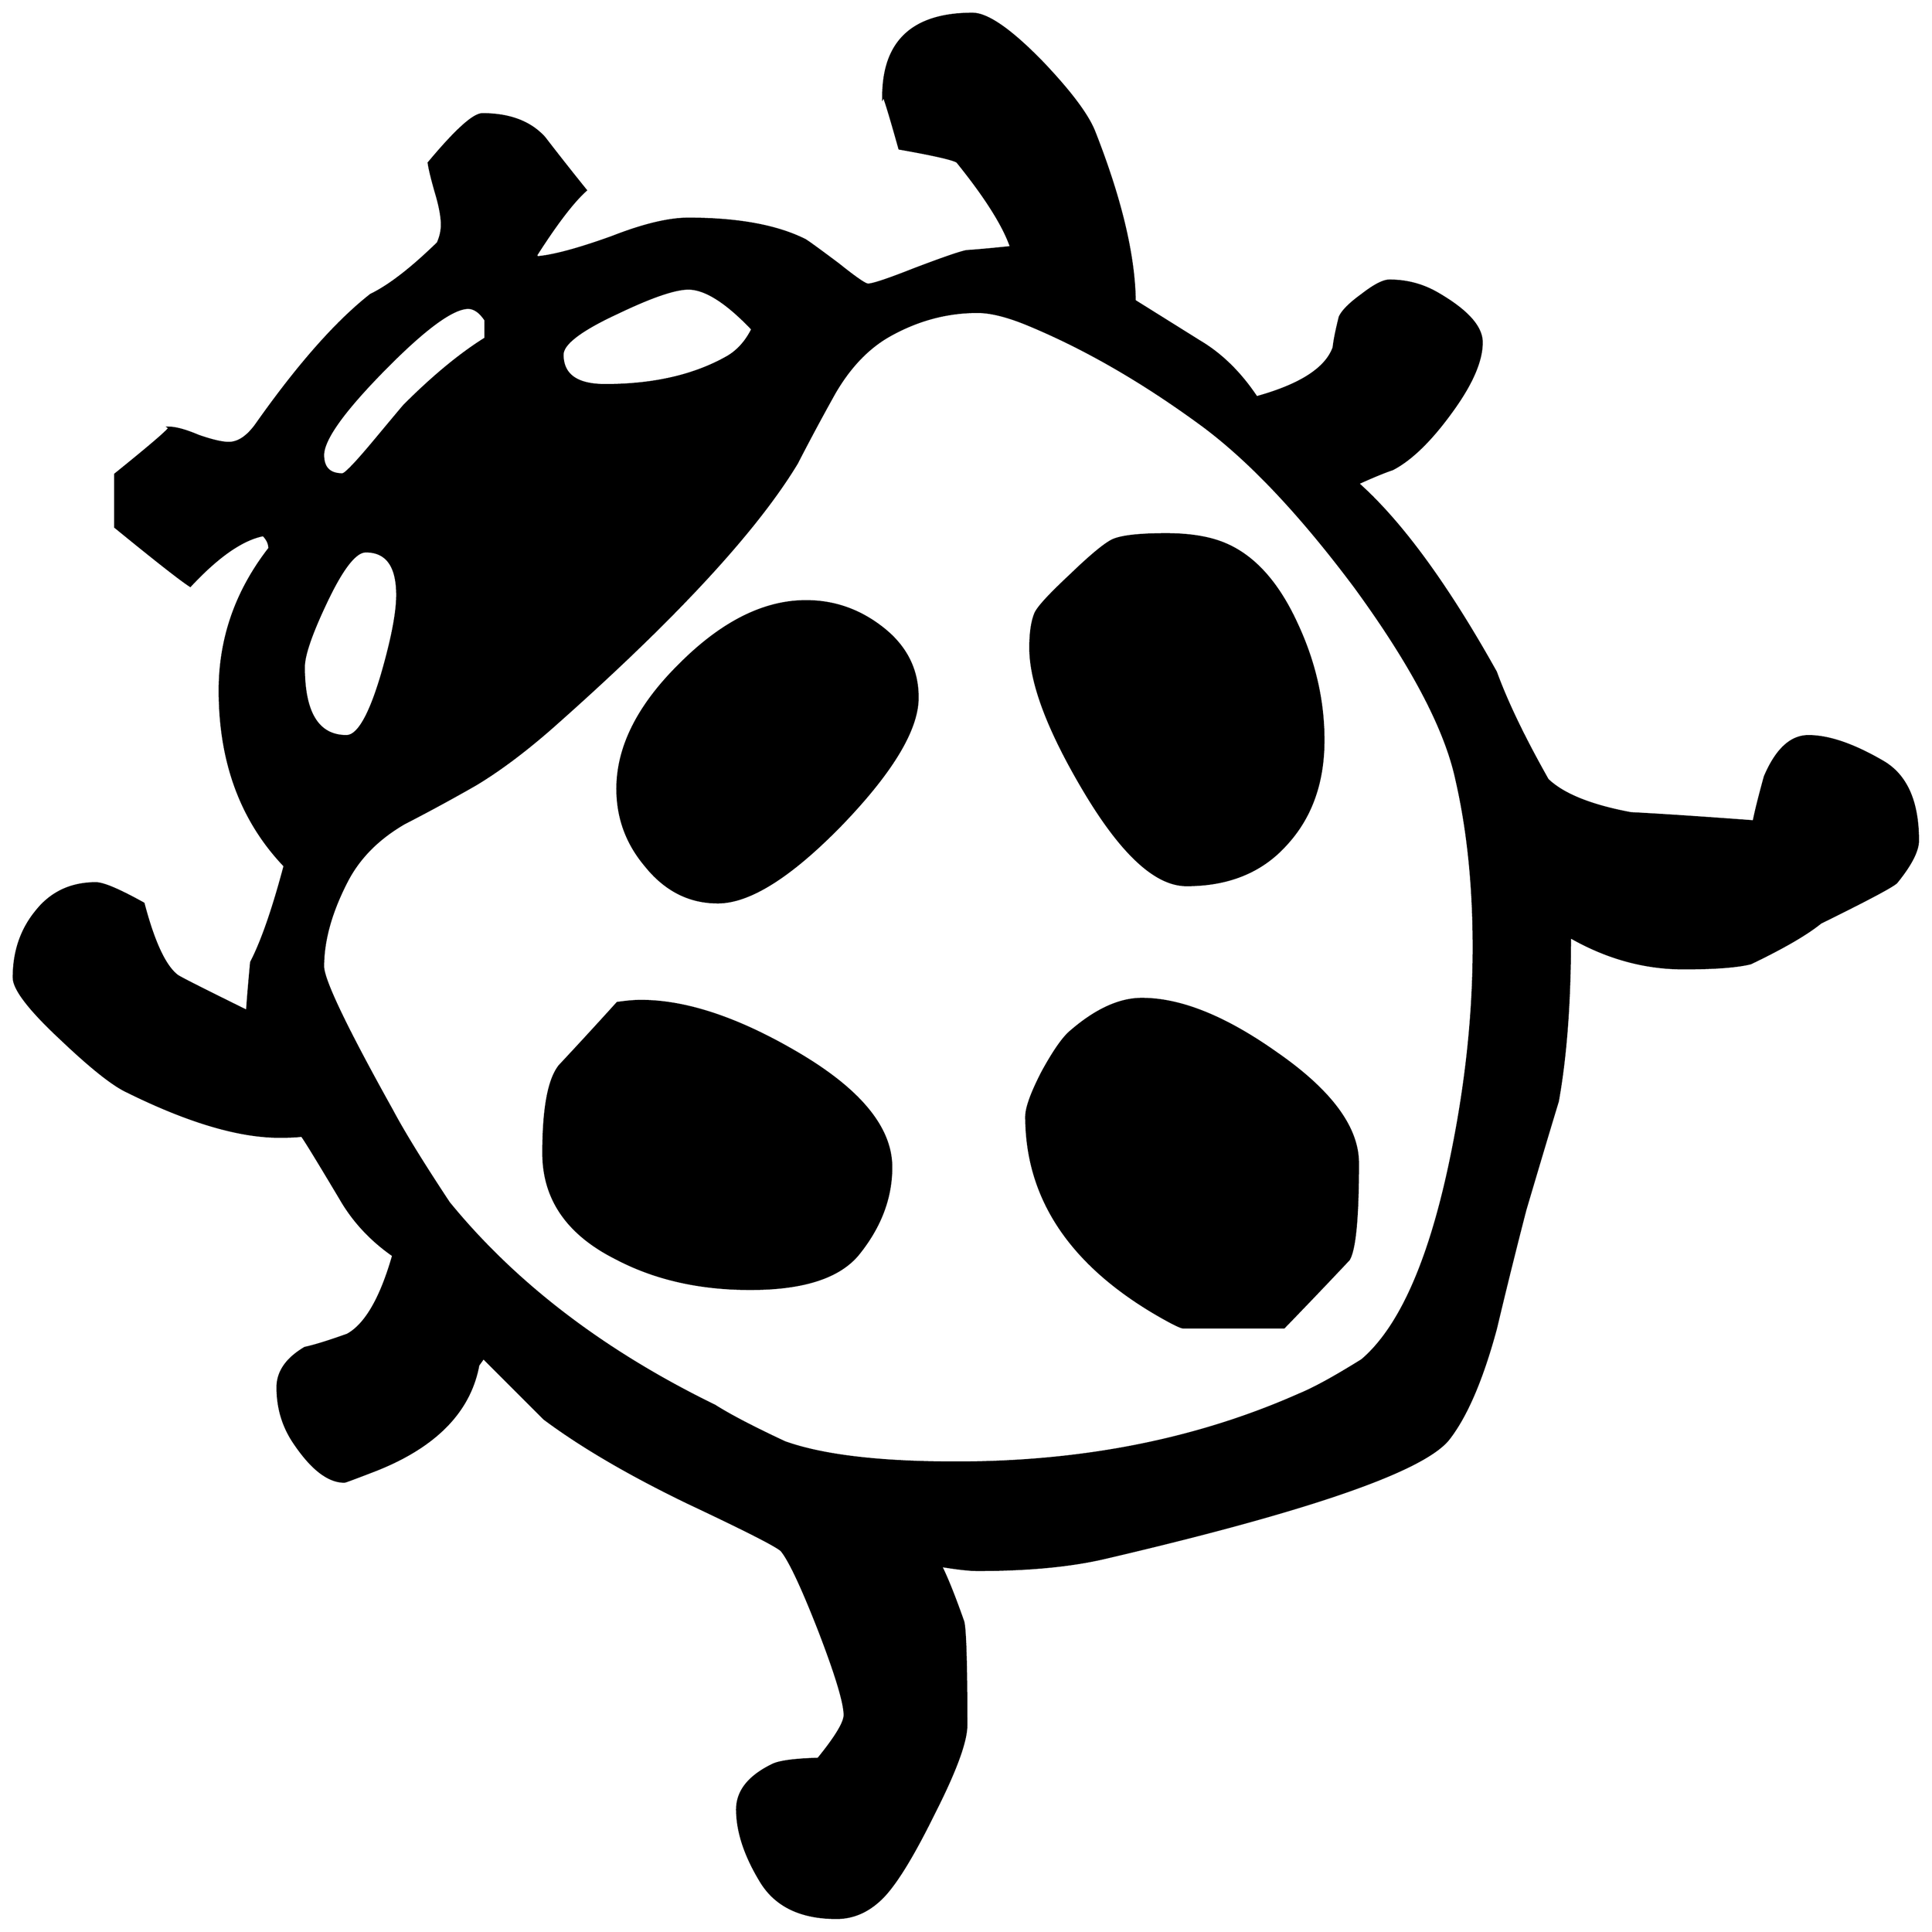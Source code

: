 


\begin{tikzpicture}[y=0.80pt, x=0.80pt, yscale=-1.0, xscale=1.0, inner sep=0pt, outer sep=0pt]
\begin{scope}[shift={(100.0,1738.0)},nonzero rule]
  \path[draw=.,fill=.,line width=1.600pt] (1959.0,-738.0) ..
    controls (1959.0,-728.0) and (1952.0,-714.333) ..
    (1938.0,-697.0) .. controls (1935.333,-693.667) and
    (1910.333,-680.333) .. (1863.0,-657.0) .. controls
    (1849.0,-645.667) and (1826.0,-632.333) .. (1794.0,-617.0) ..
    controls (1780.667,-613.667) and (1758.667,-612.0) ..
    (1728.0,-612.0) .. controls (1689.333,-612.0) and
    (1652.0,-622.333) .. (1616.0,-643.0) .. controls
    (1616.0,-579.667) and (1612.0,-525.667) .. (1604.0,-481.0) ..
    controls (1596.667,-457.0) and (1586.0,-421.333) ..
    (1572.0,-374.0) .. controls (1562.0,-335.333) and
    (1552.333,-296.333) .. (1543.0,-257.0) .. controls
    (1529.667,-207.667) and (1514.333,-171.667) .. (1497.0,-149.0) ..
    controls (1473.667,-117.667) and (1360.667,-78.333) ..
    (1158.0,-31.0) .. controls (1124.0,-23.0) and (1082.0,-19.0)
    .. (1032.0,-19.0) .. controls (1024.0,-19.0) and
    (1012.0,-20.333) .. (996.0,-23.0) .. controls (1002.0,-11.0)
    and (1009.333,7.333) .. (1018.0,32.0) .. controls (1020.0,40.0)
    and (1021.0,74.0) .. (1021.0,134.0) .. controls
    (1021.0,150.0) and (1010.333,179.0) .. (989.0,221.0) ..
    controls (968.333,263.0) and (951.333,290.667) .. (938.0,304.0) ..
    controls (924.667,317.333) and (909.667,324.0) .. (893.0,324.0) ..
    controls (858.333,324.0) and (833.667,312.333) .. (819.0,289.0) ..
    controls (803.0,263.0) and (795.0,239.0) .. (795.0,217.0) ..
    controls (795.0,199.0) and (806.667,184.333) .. (830.0,173.0) ..
    controls (836.667,169.667) and (851.667,167.667) .. (875.0,167.0) ..
    controls (892.333,145.667) and (901.0,131.333) .. (901.0,124.0) ..
    controls (901.0,112.0) and (892.667,84.333) .. (876.0,41.0) ..
    controls (859.333,-1.667) and (847.0,-28.0) .. (839.0,-38.0) ..
    controls (835.667,-42.0) and (805.0,-57.667) .. (747.0,-85.0) ..
    controls (689.0,-113.0) and (641.667,-140.667) .. (605.0,-168.0)
    .. controls (603.667,-169.333) and (583.667,-189.333) ..
    (545.0,-228.0) -- (540.0,-221.0) .. controls (531.333,-174.333)
    and (496.333,-139.333) .. (435.0,-116.0) .. controls
    (417.667,-109.333) and (408.667,-106.0) .. (408.0,-106.0) ..
    controls (392.0,-106.0) and (375.333,-119.0) .. (358.0,-145.0)
    .. controls (347.333,-161.0) and (342.0,-179.0) ..
    (342.0,-199.0) .. controls (342.0,-214.333) and (351.0,-227.333)
    .. (369.0,-238.0) .. controls (378.333,-240.0) and
    (392.333,-244.333) .. (411.0,-251.0) .. controls (429.0,-261.0)
    and (444.0,-287.0) .. (456.0,-329.0) .. controls
    (434.0,-344.333) and (416.667,-363.0) .. (404.0,-385.0) ..
    controls (381.333,-423.0) and (368.667,-443.667) .. (366.0,-447.0)
    .. controls (360.667,-446.333) and (353.333,-446.0) ..
    (344.0,-446.0) .. controls (303.333,-446.0) and (252.333,-461.333)
    .. (191.0,-492.0) .. controls (177.0,-499.333) and
    (156.0,-516.333) .. (128.0,-543.0) .. controls (97.333,-571.667)
    and (82.0,-591.667) .. (82.0,-603.0) .. controls (82.0,-628.333)
    and (89.333,-650.0) .. (104.0,-668.0) .. controls
    (118.667,-686.667) and (138.333,-696.0) .. (163.0,-696.0) ..
    controls (170.333,-696.0) and (186.0,-689.333) .. (210.0,-676.0)
    .. controls (220.0,-638.0) and (231.0,-614.333) ..
    (243.0,-605.0) .. controls (244.333,-603.667) and (267.333,-592.0)
    .. (312.0,-570.0) .. controls (312.667,-580.667) and
    (314.0,-596.667) .. (316.0,-618.0) .. controls (326.667,-638.667)
    and (337.667,-670.333) .. (349.0,-713.0) .. controls
    (306.333,-757.667) and (285.0,-815.333) .. (285.0,-886.0) ..
    controls (285.0,-937.333) and (301.333,-984.0) ..
    (334.0,-1026.0) .. controls (334.0,-1030.667) and
    (332.0,-1035.0) .. (328.0,-1039.0) .. controls
    (307.333,-1035.0) and (283.333,-1018.333) .. (256.0,-989.0) ..
    controls (246.667,-995.0) and (222.0,-1014.333) ..
    (182.0,-1047.0) -- (182.0,-1099.0) .. controls
    (220.0,-1129.667) and (237.667,-1145.0) .. (235.0,-1145.0) ..
    controls (241.667,-1145.0) and (251.333,-1142.333) ..
    (264.0,-1137.0) .. controls (277.333,-1132.333) and
    (287.333,-1130.0) .. (294.0,-1130.0) .. controls
    (303.333,-1130.0) and (312.333,-1136.0) .. (321.0,-1148.0) ..
    controls (362.333,-1206.667) and (400.0,-1249.333) ..
    (434.0,-1276.0) .. controls (452.0,-1284.667) and
    (474.0,-1301.667) .. (500.0,-1327.0) .. controls
    (502.667,-1333.0) and (504.0,-1339.0) .. (504.0,-1345.0) ..
    controls (504.0,-1353.0) and (502.0,-1363.667) ..
    (498.0,-1377.0) .. controls (494.0,-1391.0) and
    (491.667,-1400.667) .. (491.0,-1406.0) .. controls
    (517.667,-1438.0) and (535.333,-1454.0) .. (544.0,-1454.0) ..
    controls (570.667,-1454.0) and (591.0,-1446.333) ..
    (605.0,-1431.0) .. controls (618.333,-1413.667) and
    (632.0,-1396.333) .. (646.0,-1379.0) .. controls
    (633.333,-1367.667) and (617.0,-1346.333) .. (597.0,-1315.0) --
    (598.0,-1313.0) .. controls (614.0,-1314.333) and
    (638.667,-1321.0) .. (672.0,-1333.0) .. controls
    (702.667,-1345.0) and (727.667,-1351.0) .. (747.0,-1351.0) ..
    controls (795.667,-1351.0) and (834.0,-1344.0) ..
    (862.0,-1330.0) .. controls (865.333,-1328.0) and
    (876.333,-1320.0) .. (895.0,-1306.0) .. controls
    (911.667,-1292.667) and (921.333,-1286.0) .. (924.0,-1286.0) ..
    controls (928.667,-1286.0) and (943.667,-1291.0) ..
    (969.0,-1301.0) .. controls (997.0,-1311.667) and
    (1014.333,-1317.667) .. (1021.0,-1319.0) .. controls
    (1031.0,-1319.667) and (1045.667,-1321.0) .. (1065.0,-1323.0) ..
    controls (1057.667,-1344.333) and (1040.0,-1372.333) ..
    (1012.0,-1407.0) .. controls (1008.0,-1409.667) and
    (989.0,-1414.0) .. (955.0,-1420.0) .. controls
    (944.333,-1458.0) and (939.0,-1475.0) .. (939.0,-1471.0) ..
    controls (939.0,-1525.667) and (968.333,-1553.0) ..
    (1027.0,-1553.0) .. controls (1041.667,-1553.0) and
    (1064.333,-1537.333) .. (1095.0,-1506.0) .. controls
    (1123.0,-1476.667) and (1140.333,-1453.667) .. (1147.0,-1437.0) ..
    controls (1173.0,-1371.0) and (1186.333,-1315.333) ..
    (1187.0,-1270.0) .. controls (1208.333,-1256.667) and
    (1229.667,-1243.333) .. (1251.0,-1230.0) .. controls
    (1272.333,-1217.333) and (1291.0,-1199.0) .. (1307.0,-1175.0) ..
    controls (1350.333,-1187.0) and (1375.667,-1203.333) ..
    (1383.0,-1224.0) .. controls (1383.667,-1230.667) and
    (1385.667,-1240.667) .. (1389.0,-1254.0) .. controls
    (1391.667,-1260.0) and (1399.0,-1267.333) .. (1411.0,-1276.0) ..
    controls (1423.0,-1285.333) and (1432.0,-1290.0) ..
    (1438.0,-1290.0) .. controls (1455.333,-1290.0) and
    (1471.333,-1285.667) .. (1486.0,-1277.0) .. controls
    (1514.667,-1260.333) and (1529.0,-1244.333) .. (1529.0,-1229.0) ..
    controls (1529.0,-1210.333) and (1518.667,-1187.0) ..
    (1498.0,-1159.0) .. controls (1478.0,-1131.667) and
    (1459.0,-1113.333) .. (1441.0,-1104.0) .. controls
    (1433.0,-1101.333) and (1421.667,-1096.667) .. (1407.0,-1090.0) ..
    controls (1449.667,-1052.0) and (1495.0,-990.0) ..
    (1543.0,-904.0) .. controls (1553.667,-874.667) and
    (1570.667,-839.333) .. (1594.0,-798.0) .. controls
    (1609.333,-783.333) and (1636.667,-772.333) .. (1676.0,-765.0) ..
    controls (1702.667,-763.667) and (1743.0,-761.0) ..
    (1797.0,-757.0) .. controls (1799.0,-767.0) and
    (1802.667,-781.667) .. (1808.0,-801.0) .. controls
    (1819.333,-827.667) and (1833.667,-841.0) .. (1851.0,-841.0) ..
    controls (1871.0,-841.0) and (1895.333,-832.667) ..
    (1924.0,-816.0) .. controls (1947.333,-802.667) and
    (1959.0,-776.667) .. (1959.0,-738.0) -- cycle(810.0,-1242.0)
    .. controls (784.667,-1268.667) and (763.667,-1282.0) ..
    (747.0,-1282.0) .. controls (733.667,-1282.0) and
    (710.333,-1274.0) .. (677.0,-1258.0) .. controls
    (641.0,-1241.333) and (623.0,-1227.667) .. (623.0,-1217.0) ..
    controls (623.0,-1197.0) and (637.0,-1187.0) ..
    (665.0,-1187.0) .. controls (713.0,-1187.0) and
    (753.333,-1196.333) .. (786.0,-1215.0) .. controls
    (796.0,-1221.0) and (804.0,-1230.0) .. (810.0,-1242.0) --
    cycle(547.0,-1233.0) -- (547.0,-1251.0) .. controls
    (541.667,-1259.0) and (536.0,-1263.0) .. (530.0,-1263.0) ..
    controls (514.667,-1263.0) and (487.0,-1242.667) ..
    (447.0,-1202.0) .. controls (407.0,-1161.333) and
    (387.0,-1133.333) .. (387.0,-1118.0) .. controls
    (387.0,-1105.333) and (393.333,-1099.0) .. (406.0,-1099.0) ..
    controls (408.667,-1099.0) and (418.667,-1109.333) ..
    (436.0,-1130.0) .. controls (456.0,-1154.0) and
    (466.333,-1166.333) .. (467.0,-1167.0) .. controls
    (495.667,-1195.667) and (522.333,-1217.667) .. (547.0,-1233.0) --
    cycle(1521.0,-633.0) .. controls (1521.0,-693.667) and
    (1515.333,-748.667) .. (1504.0,-798.0) .. controls
    (1493.333,-848.0) and (1460.0,-911.333) .. (1404.0,-988.0) ..
    controls (1350.667,-1059.333) and (1300.667,-1112.333) ..
    (1254.0,-1147.0) .. controls (1196.0,-1189.667) and
    (1139.0,-1222.667) .. (1083.0,-1246.0) .. controls
    (1062.333,-1254.667) and (1045.333,-1259.0) .. (1032.0,-1259.0) ..
    controls (1001.333,-1259.0) and (972.0,-1251.0) ..
    (944.0,-1235.0) .. controls (923.333,-1223.0) and
    (905.667,-1204.333) .. (891.0,-1179.0) .. controls
    (878.333,-1156.333) and (866.0,-1133.333) .. (854.0,-1110.0) ..
    controls (813.333,-1042.667) and (732.667,-955.667) ..
    (612.0,-849.0) .. controls (585.333,-825.667) and (560.333,-807.0)
    .. (537.0,-793.0) .. controls (513.667,-779.667) and
    (490.333,-767.0) .. (467.0,-755.0) .. controls (441.667,-740.333)
    and (423.0,-721.667) .. (411.0,-699.0) .. controls
    (395.0,-668.333) and (387.0,-640.0) .. (387.0,-614.0) ..
    controls (387.0,-600.667) and (409.667,-553.333) .. (455.0,-472.0)
    .. controls (466.333,-450.667) and (485.0,-420.333) ..
    (511.0,-381.0) .. controls (576.333,-301.0) and (663.667,-234.333)
    .. (773.0,-181.0) .. controls (787.667,-171.667) and
    (810.667,-159.667) .. (842.0,-145.0) .. controls (879.333,-131.667)
    and (935.667,-125.0) .. (1011.0,-125.0) .. controls
    (1135.667,-125.0) and (1248.333,-147.333) .. (1349.0,-192.0) ..
    controls (1363.667,-198.0) and (1384.333,-209.333) ..
    (1411.0,-226.0) .. controls (1447.667,-257.333) and
    (1476.333,-321.0) .. (1497.0,-417.0) .. controls
    (1513.0,-491.667) and (1521.0,-563.667) .. (1521.0,-633.0) --
    cycle(460.0,-980.0) .. controls (460.0,-1008.667) and
    (449.667,-1023.0) .. (429.0,-1023.0) .. controls
    (419.0,-1023.0) and (406.333,-1007.0) .. (391.0,-975.0) ..
    controls (375.667,-943.0) and (368.0,-921.0) .. (368.0,-909.0)
    .. controls (368.0,-863.667) and (382.0,-841.0) ..
    (410.0,-841.0) .. controls (421.333,-841.0) and (433.0,-861.333)
    .. (445.0,-902.0) .. controls (455.0,-936.667) and
    (460.0,-962.667) .. (460.0,-980.0) -- cycle(1373.0,-837.0) ..
    controls (1373.0,-795.0) and (1360.667,-760.667) ..
    (1336.0,-734.0) .. controls (1312.0,-707.333) and
    (1279.333,-694.0) .. (1238.0,-694.0) .. controls
    (1207.333,-694.0) and (1173.333,-725.667) .. (1136.0,-789.0) ..
    controls (1101.333,-847.667) and (1084.0,-894.0) ..
    (1084.0,-928.0) .. controls (1084.0,-942.667) and
    (1085.667,-954.0) .. (1089.0,-962.0) .. controls
    (1091.667,-968.0) and (1103.0,-980.333) .. (1123.0,-999.0) ..
    controls (1143.0,-1018.333) and (1157.0,-1030.0) ..
    (1165.0,-1034.0) .. controls (1173.667,-1038.0) and
    (1191.333,-1040.0) .. (1218.0,-1040.0) .. controls
    (1238.0,-1040.0) and (1255.0,-1037.667) .. (1269.0,-1033.0) ..
    controls (1301.0,-1022.333) and (1327.0,-995.0) ..
    (1347.0,-951.0) .. controls (1364.333,-913.667) and
    (1373.0,-875.667) .. (1373.0,-837.0) -- cycle(1407.0,-420.0)
    .. controls (1407.0,-366.667) and (1404.0,-335.0) ..
    (1398.0,-325.0) .. controls (1376.667,-302.333) and
    (1355.333,-280.0) .. (1334.0,-258.0) -- (1235.0,-258.0) ..
    controls (1232.333,-258.0) and (1223.0,-262.667) ..
    (1207.0,-272.0) .. controls (1122.333,-322.0) and
    (1080.0,-386.667) .. (1080.0,-466.0) .. controls
    (1080.0,-474.667) and (1085.333,-489.333) .. (1096.0,-510.0) ..
    controls (1107.333,-530.667) and (1116.667,-544.0) ..
    (1124.0,-550.0) .. controls (1148.667,-571.333) and
    (1172.0,-582.0) .. (1194.0,-582.0) .. controls
    (1232.0,-582.0) and (1276.0,-564.333) .. (1326.0,-529.0) ..
    controls (1380.0,-491.667) and (1407.0,-455.333) ..
    (1407.0,-420.0) -- cycle(973.0,-879.0) .. controls
    (973.0,-847.667) and (948.0,-806.0) .. (898.0,-754.0) ..
    controls (848.0,-702.667) and (807.333,-677.0) .. (776.0,-677.0)
    .. controls (748.0,-677.0) and (724.333,-689.0) ..
    (705.0,-713.0) .. controls (686.333,-735.0) and (677.0,-760.333)
    .. (677.0,-789.0) .. controls (677.0,-830.333) and
    (697.667,-871.333) .. (739.0,-912.0) .. controls (780.333,-953.333)
    and (821.667,-974.0) .. (863.0,-974.0) .. controls
    (891.0,-974.0) and (916.333,-965.0) .. (939.0,-947.0) ..
    controls (961.667,-929.0) and (973.0,-906.333) .. (973.0,-879.0)
    -- cycle(947.0,-416.0) .. controls (947.0,-386.0) and
    (936.333,-357.667) .. (915.0,-331.0) .. controls (896.333,-307.667)
    and (860.667,-296.0) .. (808.0,-296.0) .. controls
    (758.0,-296.0) and (714.0,-306.0) .. (676.0,-326.0) ..
    controls (628.0,-350.0) and (604.0,-384.667) .. (604.0,-430.0)
    .. controls (604.0,-474.0) and (609.333,-502.667) ..
    (620.0,-516.0) .. controls (639.333,-536.667) and (658.333,-557.333)
    .. (677.0,-578.0) .. controls (686.333,-579.333) and
    (694.0,-580.0) .. (700.0,-580.0) .. controls (744.0,-580.0)
    and (794.667,-563.333) .. (852.0,-530.0) .. controls
    (915.333,-493.333) and (947.0,-455.333) .. (947.0,-416.0) --
    cycle;
\end{scope}

\end{tikzpicture}

